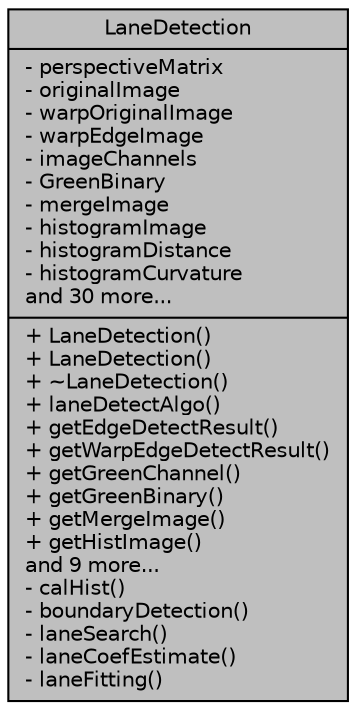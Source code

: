 digraph "LaneDetection"
{
 // LATEX_PDF_SIZE
  edge [fontname="Helvetica",fontsize="10",labelfontname="Helvetica",labelfontsize="10"];
  node [fontname="Helvetica",fontsize="10",shape=record];
  Node1 [label="{LaneDetection\n|- perspectiveMatrix\l- originalImage\l- warpOriginalImage\l- warpEdgeImage\l- imageChannels\l- GreenBinary\l- mergeImage\l- histogramImage\l- histogramDistance\l- histogramCurvature\land 30 more...\l|+ LaneDetection()\l+ LaneDetection()\l+ ~LaneDetection()\l+ laneDetectAlgo()\l+ getEdgeDetectResult()\l+ getWarpEdgeDetectResult()\l+ getGreenChannel()\l+ getGreenBinary()\l+ getMergeImage()\l+ getHistImage()\land 9 more...\l- calHist()\l- boundaryDetection()\l- laneSearch()\l- laneCoefEstimate()\l- laneFitting()\l}",height=0.2,width=0.4,color="black", fillcolor="grey75", style="filled", fontcolor="black",tooltip="This class implements the lane search algorithm."];
}
